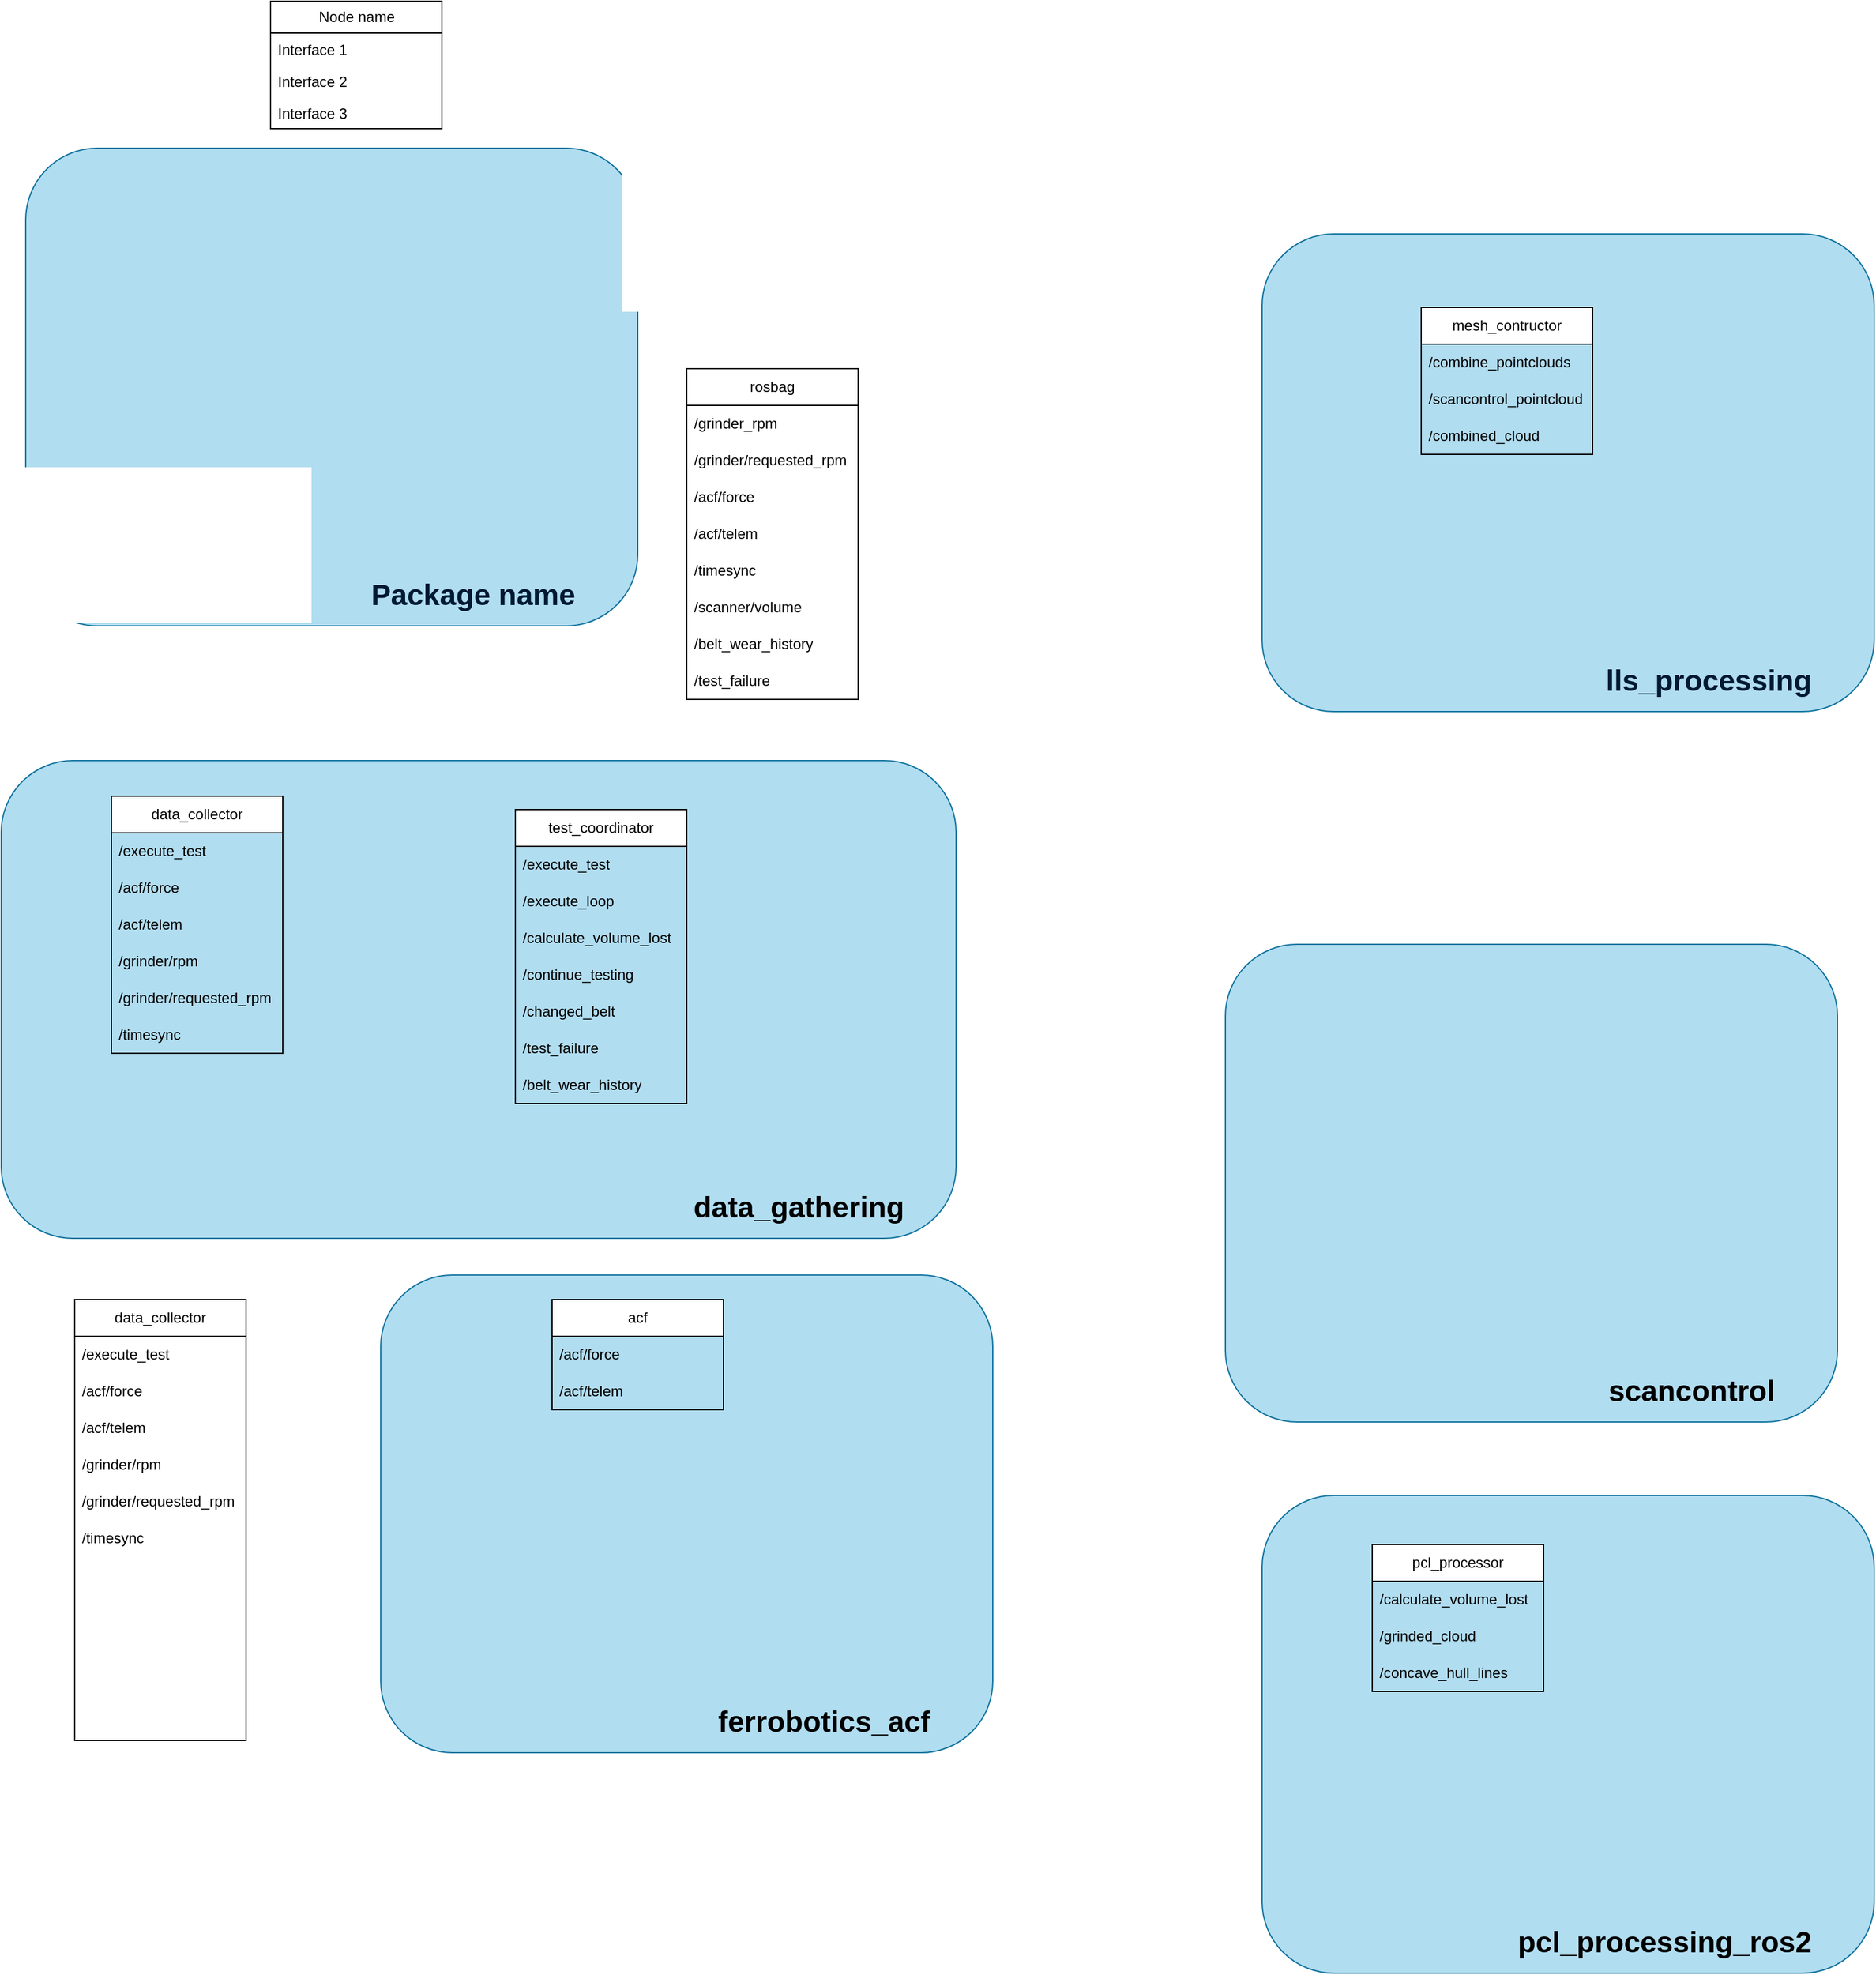 <mxfile version="24.8.3">
  <diagram name="Page-1" id="e56a1550-8fbb-45ad-956c-1786394a9013">
    <mxGraphModel dx="1005" dy="1215" grid="1" gridSize="10" guides="1" tooltips="1" connect="1" arrows="1" fold="1" page="1" pageScale="1" pageWidth="1100" pageHeight="850" background="none" math="0" shadow="0">
      <root>
        <mxCell id="0" />
        <mxCell id="1" parent="0" />
        <mxCell id="RQd-Ehmkm5gNdNe1KgtF-3" value="" style="group" parent="1" vertex="1" connectable="0">
          <mxGeometry x="60" y="190" width="500" height="390" as="geometry" />
        </mxCell>
        <mxCell id="RQd-Ehmkm5gNdNe1KgtF-1" value="" style="rounded=1;whiteSpace=wrap;html=1;fillColor=#b1ddf0;strokeColor=#10739e;" parent="RQd-Ehmkm5gNdNe1KgtF-3" vertex="1">
          <mxGeometry width="500" height="390" as="geometry" />
        </mxCell>
        <mxCell id="RQd-Ehmkm5gNdNe1KgtF-2" value="&lt;div align=&quot;right&quot;&gt;&lt;font color=&quot;#001933&quot;&gt;Package name&lt;br&gt;&lt;/font&gt;&lt;/div&gt;" style="text;strokeColor=none;fillColor=none;html=1;fontSize=24;fontStyle=1;verticalAlign=middle;align=right;movable=0;resizable=0;rotatable=0;deletable=0;editable=0;locked=1;connectable=0;" parent="RQd-Ehmkm5gNdNe1KgtF-3" vertex="1">
          <mxGeometry x="40" y="340" width="410" height="50" as="geometry" />
        </mxCell>
        <mxCell id="RQd-Ehmkm5gNdNe1KgtF-6" value="Node name" style="swimlane;fontStyle=0;childLayout=stackLayout;horizontal=1;startSize=26;horizontalStack=0;resizeParent=1;resizeParentMax=0;resizeLast=0;collapsible=1;marginBottom=0;html=1;" parent="1" vertex="1">
          <mxGeometry x="260" y="70" width="140" height="104" as="geometry" />
        </mxCell>
        <mxCell id="RQd-Ehmkm5gNdNe1KgtF-7" value="Interface 1" style="text;strokeColor=none;fillColor=none;align=left;verticalAlign=top;spacingLeft=4;spacingRight=4;overflow=hidden;rotatable=0;points=[[0,0.5],[1,0.5]];portConstraint=eastwest;whiteSpace=wrap;html=1;" parent="RQd-Ehmkm5gNdNe1KgtF-6" vertex="1">
          <mxGeometry y="26" width="140" height="26" as="geometry" />
        </mxCell>
        <mxCell id="RQd-Ehmkm5gNdNe1KgtF-8" value="Interface 2" style="text;strokeColor=none;fillColor=none;align=left;verticalAlign=top;spacingLeft=4;spacingRight=4;overflow=hidden;rotatable=0;points=[[0,0.5],[1,0.5]];portConstraint=eastwest;whiteSpace=wrap;html=1;" parent="RQd-Ehmkm5gNdNe1KgtF-6" vertex="1">
          <mxGeometry y="52" width="140" height="26" as="geometry" />
        </mxCell>
        <mxCell id="RQd-Ehmkm5gNdNe1KgtF-9" value="Interface 3" style="text;strokeColor=none;fillColor=none;align=left;verticalAlign=top;spacingLeft=4;spacingRight=4;overflow=hidden;rotatable=0;points=[[0,0.5],[1,0.5]];portConstraint=eastwest;whiteSpace=wrap;html=1;" parent="RQd-Ehmkm5gNdNe1KgtF-6" vertex="1">
          <mxGeometry y="78" width="140" height="26" as="geometry" />
        </mxCell>
        <mxCell id="RQd-Ehmkm5gNdNe1KgtF-10" value="" style="group;movable=1;resizable=1;rotatable=1;deletable=1;editable=1;locked=0;connectable=1;" parent="1" vertex="1" connectable="0">
          <mxGeometry x="80" y="680" width="780" height="410" as="geometry" />
        </mxCell>
        <mxCell id="RQd-Ehmkm5gNdNe1KgtF-11" value="" style="rounded=1;whiteSpace=wrap;html=1;fillColor=#b1ddf0;strokeColor=#10739e;" parent="RQd-Ehmkm5gNdNe1KgtF-10" vertex="1">
          <mxGeometry x="-40" y="10" width="780" height="390" as="geometry" />
        </mxCell>
        <mxCell id="RQd-Ehmkm5gNdNe1KgtF-12" value="data_gathering&lt;span style=&quot;white-space: pre;&quot;&gt;&#x9;&lt;/span&gt;" style="text;strokeColor=none;fillColor=none;html=1;fontSize=24;fontStyle=1;verticalAlign=middle;align=right;movable=1;resizable=1;rotatable=1;deletable=1;editable=1;locked=0;connectable=1;" parent="RQd-Ehmkm5gNdNe1KgtF-10" vertex="1">
          <mxGeometry x="330" y="350" width="410" height="50" as="geometry" />
        </mxCell>
        <mxCell id="AFVTN6ECLoukiYmfJzBJ-27" value="data_collector" style="swimlane;fontStyle=0;childLayout=stackLayout;horizontal=1;startSize=30;horizontalStack=0;resizeParent=1;resizeParentMax=0;resizeLast=0;collapsible=1;marginBottom=0;whiteSpace=wrap;html=1;" vertex="1" parent="RQd-Ehmkm5gNdNe1KgtF-10">
          <mxGeometry x="50" y="39" width="140" height="210" as="geometry" />
        </mxCell>
        <mxCell id="AFVTN6ECLoukiYmfJzBJ-28" value="/execute_test&lt;span style=&quot;white-space: pre;&quot;&gt;&#x9;&lt;/span&gt;" style="text;strokeColor=none;fillColor=none;align=left;verticalAlign=middle;spacingLeft=4;spacingRight=4;overflow=hidden;points=[[0,0.5],[1,0.5]];portConstraint=eastwest;rotatable=0;whiteSpace=wrap;html=1;" vertex="1" parent="AFVTN6ECLoukiYmfJzBJ-27">
          <mxGeometry y="30" width="140" height="30" as="geometry" />
        </mxCell>
        <mxCell id="AFVTN6ECLoukiYmfJzBJ-29" value="/acf/force" style="text;strokeColor=none;fillColor=none;align=left;verticalAlign=middle;spacingLeft=4;spacingRight=4;overflow=hidden;points=[[0,0.5],[1,0.5]];portConstraint=eastwest;rotatable=0;whiteSpace=wrap;html=1;" vertex="1" parent="AFVTN6ECLoukiYmfJzBJ-27">
          <mxGeometry y="60" width="140" height="30" as="geometry" />
        </mxCell>
        <mxCell id="AFVTN6ECLoukiYmfJzBJ-32" value="/acf/telem" style="text;strokeColor=none;fillColor=none;align=left;verticalAlign=middle;spacingLeft=4;spacingRight=4;overflow=hidden;points=[[0,0.5],[1,0.5]];portConstraint=eastwest;rotatable=0;whiteSpace=wrap;html=1;" vertex="1" parent="AFVTN6ECLoukiYmfJzBJ-27">
          <mxGeometry y="90" width="140" height="30" as="geometry" />
        </mxCell>
        <mxCell id="AFVTN6ECLoukiYmfJzBJ-30" value="/grinder/rpm" style="text;strokeColor=none;fillColor=none;align=left;verticalAlign=middle;spacingLeft=4;spacingRight=4;overflow=hidden;points=[[0,0.5],[1,0.5]];portConstraint=eastwest;rotatable=0;whiteSpace=wrap;html=1;" vertex="1" parent="AFVTN6ECLoukiYmfJzBJ-27">
          <mxGeometry y="120" width="140" height="30" as="geometry" />
        </mxCell>
        <mxCell id="AFVTN6ECLoukiYmfJzBJ-31" value="/grinder/requested_rpm" style="text;strokeColor=none;fillColor=none;align=left;verticalAlign=middle;spacingLeft=4;spacingRight=4;overflow=hidden;points=[[0,0.5],[1,0.5]];portConstraint=eastwest;rotatable=0;whiteSpace=wrap;html=1;" vertex="1" parent="AFVTN6ECLoukiYmfJzBJ-27">
          <mxGeometry y="150" width="140" height="30" as="geometry" />
        </mxCell>
        <mxCell id="AFVTN6ECLoukiYmfJzBJ-33" value="/timesync" style="text;strokeColor=none;fillColor=none;align=left;verticalAlign=middle;spacingLeft=4;spacingRight=4;overflow=hidden;points=[[0,0.5],[1,0.5]];portConstraint=eastwest;rotatable=0;whiteSpace=wrap;html=1;" vertex="1" parent="AFVTN6ECLoukiYmfJzBJ-27">
          <mxGeometry y="180" width="140" height="30" as="geometry" />
        </mxCell>
        <mxCell id="AFVTN6ECLoukiYmfJzBJ-66" value="test_coordinator" style="swimlane;fontStyle=0;childLayout=stackLayout;horizontal=1;startSize=30;horizontalStack=0;resizeParent=1;resizeParentMax=0;resizeLast=0;collapsible=1;marginBottom=0;whiteSpace=wrap;html=1;" vertex="1" parent="RQd-Ehmkm5gNdNe1KgtF-10">
          <mxGeometry x="380" y="50" width="140" height="240" as="geometry" />
        </mxCell>
        <mxCell id="AFVTN6ECLoukiYmfJzBJ-67" value="/execute_test" style="text;strokeColor=none;fillColor=none;align=left;verticalAlign=middle;spacingLeft=4;spacingRight=4;overflow=hidden;points=[[0,0.5],[1,0.5]];portConstraint=eastwest;rotatable=0;whiteSpace=wrap;html=1;" vertex="1" parent="AFVTN6ECLoukiYmfJzBJ-66">
          <mxGeometry y="30" width="140" height="30" as="geometry" />
        </mxCell>
        <mxCell id="AFVTN6ECLoukiYmfJzBJ-68" value="/execute_loop" style="text;strokeColor=none;fillColor=none;align=left;verticalAlign=middle;spacingLeft=4;spacingRight=4;overflow=hidden;points=[[0,0.5],[1,0.5]];portConstraint=eastwest;rotatable=0;whiteSpace=wrap;html=1;" vertex="1" parent="AFVTN6ECLoukiYmfJzBJ-66">
          <mxGeometry y="60" width="140" height="30" as="geometry" />
        </mxCell>
        <mxCell id="AFVTN6ECLoukiYmfJzBJ-69" value="/calculate_volume_lost" style="text;strokeColor=none;fillColor=none;align=left;verticalAlign=middle;spacingLeft=4;spacingRight=4;overflow=hidden;points=[[0,0.5],[1,0.5]];portConstraint=eastwest;rotatable=0;whiteSpace=wrap;html=1;" vertex="1" parent="AFVTN6ECLoukiYmfJzBJ-66">
          <mxGeometry y="90" width="140" height="30" as="geometry" />
        </mxCell>
        <mxCell id="AFVTN6ECLoukiYmfJzBJ-70" value="/continue_testing" style="text;strokeColor=none;fillColor=none;align=left;verticalAlign=middle;spacingLeft=4;spacingRight=4;overflow=hidden;points=[[0,0.5],[1,0.5]];portConstraint=eastwest;rotatable=0;whiteSpace=wrap;html=1;" vertex="1" parent="AFVTN6ECLoukiYmfJzBJ-66">
          <mxGeometry y="120" width="140" height="30" as="geometry" />
        </mxCell>
        <mxCell id="AFVTN6ECLoukiYmfJzBJ-71" value="/changed_belt" style="text;strokeColor=none;fillColor=none;align=left;verticalAlign=middle;spacingLeft=4;spacingRight=4;overflow=hidden;points=[[0,0.5],[1,0.5]];portConstraint=eastwest;rotatable=0;whiteSpace=wrap;html=1;" vertex="1" parent="AFVTN6ECLoukiYmfJzBJ-66">
          <mxGeometry y="150" width="140" height="30" as="geometry" />
        </mxCell>
        <mxCell id="AFVTN6ECLoukiYmfJzBJ-72" value="/test_failure" style="text;strokeColor=none;fillColor=none;align=left;verticalAlign=middle;spacingLeft=4;spacingRight=4;overflow=hidden;points=[[0,0.5],[1,0.5]];portConstraint=eastwest;rotatable=0;whiteSpace=wrap;html=1;" vertex="1" parent="AFVTN6ECLoukiYmfJzBJ-66">
          <mxGeometry y="180" width="140" height="30" as="geometry" />
        </mxCell>
        <mxCell id="AFVTN6ECLoukiYmfJzBJ-73" value="/belt_wear_history" style="text;strokeColor=none;fillColor=none;align=left;verticalAlign=middle;spacingLeft=4;spacingRight=4;overflow=hidden;points=[[0,0.5],[1,0.5]];portConstraint=eastwest;rotatable=0;whiteSpace=wrap;html=1;" vertex="1" parent="AFVTN6ECLoukiYmfJzBJ-66">
          <mxGeometry y="210" width="140" height="30" as="geometry" />
        </mxCell>
        <mxCell id="AFVTN6ECLoukiYmfJzBJ-54" value="data_collector" style="swimlane;fontStyle=0;childLayout=stackLayout;horizontal=1;startSize=30;horizontalStack=0;resizeParent=1;resizeParentMax=0;resizeLast=0;collapsible=1;marginBottom=0;whiteSpace=wrap;html=1;" vertex="1" parent="1">
          <mxGeometry x="100" y="1130" width="140" height="360" as="geometry" />
        </mxCell>
        <mxCell id="AFVTN6ECLoukiYmfJzBJ-55" value="/execute_test&lt;span style=&quot;white-space: pre;&quot;&gt;&#x9;&lt;/span&gt;" style="text;strokeColor=none;fillColor=none;align=left;verticalAlign=middle;spacingLeft=4;spacingRight=4;overflow=hidden;points=[[0,0.5],[1,0.5]];portConstraint=eastwest;rotatable=0;whiteSpace=wrap;html=1;" vertex="1" parent="AFVTN6ECLoukiYmfJzBJ-54">
          <mxGeometry y="30" width="140" height="30" as="geometry" />
        </mxCell>
        <mxCell id="AFVTN6ECLoukiYmfJzBJ-56" value="/acf/force" style="text;strokeColor=none;fillColor=none;align=left;verticalAlign=middle;spacingLeft=4;spacingRight=4;overflow=hidden;points=[[0,0.5],[1,0.5]];portConstraint=eastwest;rotatable=0;whiteSpace=wrap;html=1;" vertex="1" parent="AFVTN6ECLoukiYmfJzBJ-54">
          <mxGeometry y="60" width="140" height="30" as="geometry" />
        </mxCell>
        <mxCell id="AFVTN6ECLoukiYmfJzBJ-57" value="/acf/telem" style="text;strokeColor=none;fillColor=none;align=left;verticalAlign=middle;spacingLeft=4;spacingRight=4;overflow=hidden;points=[[0,0.5],[1,0.5]];portConstraint=eastwest;rotatable=0;whiteSpace=wrap;html=1;" vertex="1" parent="AFVTN6ECLoukiYmfJzBJ-54">
          <mxGeometry y="90" width="140" height="30" as="geometry" />
        </mxCell>
        <mxCell id="AFVTN6ECLoukiYmfJzBJ-58" value="/grinder/rpm" style="text;strokeColor=none;fillColor=none;align=left;verticalAlign=middle;spacingLeft=4;spacingRight=4;overflow=hidden;points=[[0,0.5],[1,0.5]];portConstraint=eastwest;rotatable=0;whiteSpace=wrap;html=1;" vertex="1" parent="AFVTN6ECLoukiYmfJzBJ-54">
          <mxGeometry y="120" width="140" height="30" as="geometry" />
        </mxCell>
        <mxCell id="AFVTN6ECLoukiYmfJzBJ-59" value="/grinder/requested_rpm" style="text;strokeColor=none;fillColor=none;align=left;verticalAlign=middle;spacingLeft=4;spacingRight=4;overflow=hidden;points=[[0,0.5],[1,0.5]];portConstraint=eastwest;rotatable=0;whiteSpace=wrap;html=1;" vertex="1" parent="AFVTN6ECLoukiYmfJzBJ-54">
          <mxGeometry y="150" width="140" height="30" as="geometry" />
        </mxCell>
        <mxCell id="AFVTN6ECLoukiYmfJzBJ-60" value="/timesync" style="text;strokeColor=none;fillColor=none;align=left;verticalAlign=middle;spacingLeft=4;spacingRight=4;overflow=hidden;points=[[0,0.5],[1,0.5]];portConstraint=eastwest;rotatable=0;whiteSpace=wrap;html=1;" vertex="1" parent="AFVTN6ECLoukiYmfJzBJ-54">
          <mxGeometry y="180" width="140" height="30" as="geometry" />
        </mxCell>
        <mxCell id="AFVTN6ECLoukiYmfJzBJ-61" style="text;strokeColor=none;fillColor=none;align=left;verticalAlign=middle;spacingLeft=4;spacingRight=4;overflow=hidden;points=[[0,0.5],[1,0.5]];portConstraint=eastwest;rotatable=0;whiteSpace=wrap;html=1;" vertex="1" parent="AFVTN6ECLoukiYmfJzBJ-54">
          <mxGeometry y="210" width="140" height="30" as="geometry" />
        </mxCell>
        <mxCell id="AFVTN6ECLoukiYmfJzBJ-62" style="text;strokeColor=none;fillColor=none;align=left;verticalAlign=middle;spacingLeft=4;spacingRight=4;overflow=hidden;points=[[0,0.5],[1,0.5]];portConstraint=eastwest;rotatable=0;whiteSpace=wrap;html=1;" vertex="1" parent="AFVTN6ECLoukiYmfJzBJ-54">
          <mxGeometry y="240" width="140" height="30" as="geometry" />
        </mxCell>
        <mxCell id="AFVTN6ECLoukiYmfJzBJ-63" style="text;strokeColor=none;fillColor=none;align=left;verticalAlign=middle;spacingLeft=4;spacingRight=4;overflow=hidden;points=[[0,0.5],[1,0.5]];portConstraint=eastwest;rotatable=0;whiteSpace=wrap;html=1;" vertex="1" parent="AFVTN6ECLoukiYmfJzBJ-54">
          <mxGeometry y="270" width="140" height="30" as="geometry" />
        </mxCell>
        <mxCell id="AFVTN6ECLoukiYmfJzBJ-64" style="text;strokeColor=none;fillColor=none;align=left;verticalAlign=middle;spacingLeft=4;spacingRight=4;overflow=hidden;points=[[0,0.5],[1,0.5]];portConstraint=eastwest;rotatable=0;whiteSpace=wrap;html=1;" vertex="1" parent="AFVTN6ECLoukiYmfJzBJ-54">
          <mxGeometry y="300" width="140" height="30" as="geometry" />
        </mxCell>
        <mxCell id="AFVTN6ECLoukiYmfJzBJ-65" style="text;strokeColor=none;fillColor=none;align=left;verticalAlign=middle;spacingLeft=4;spacingRight=4;overflow=hidden;points=[[0,0.5],[1,0.5]];portConstraint=eastwest;rotatable=0;whiteSpace=wrap;html=1;" vertex="1" parent="AFVTN6ECLoukiYmfJzBJ-54">
          <mxGeometry y="330" width="140" height="30" as="geometry" />
        </mxCell>
        <mxCell id="AFVTN6ECLoukiYmfJzBJ-78" value="rosbag" style="swimlane;fontStyle=0;childLayout=stackLayout;horizontal=1;startSize=30;horizontalStack=0;resizeParent=1;resizeParentMax=0;resizeLast=0;collapsible=1;marginBottom=0;whiteSpace=wrap;html=1;" vertex="1" parent="1">
          <mxGeometry x="600" y="370" width="140" height="270" as="geometry" />
        </mxCell>
        <mxCell id="AFVTN6ECLoukiYmfJzBJ-79" value="/grinder_rpm&lt;span style=&quot;white-space: pre;&quot;&gt;&#x9;&lt;/span&gt;" style="text;strokeColor=none;fillColor=none;align=left;verticalAlign=middle;spacingLeft=4;spacingRight=4;overflow=hidden;points=[[0,0.5],[1,0.5]];portConstraint=eastwest;rotatable=0;whiteSpace=wrap;html=1;" vertex="1" parent="AFVTN6ECLoukiYmfJzBJ-78">
          <mxGeometry y="30" width="140" height="30" as="geometry" />
        </mxCell>
        <mxCell id="AFVTN6ECLoukiYmfJzBJ-83" value="/grinder/requested_rpm" style="text;strokeColor=none;fillColor=none;align=left;verticalAlign=middle;spacingLeft=4;spacingRight=4;overflow=hidden;points=[[0,0.5],[1,0.5]];portConstraint=eastwest;rotatable=0;whiteSpace=wrap;html=1;" vertex="1" parent="AFVTN6ECLoukiYmfJzBJ-78">
          <mxGeometry y="60" width="140" height="30" as="geometry" />
        </mxCell>
        <mxCell id="AFVTN6ECLoukiYmfJzBJ-80" value="/acf/force" style="text;strokeColor=none;fillColor=none;align=left;verticalAlign=middle;spacingLeft=4;spacingRight=4;overflow=hidden;points=[[0,0.5],[1,0.5]];portConstraint=eastwest;rotatable=0;whiteSpace=wrap;html=1;" vertex="1" parent="AFVTN6ECLoukiYmfJzBJ-78">
          <mxGeometry y="90" width="140" height="30" as="geometry" />
        </mxCell>
        <mxCell id="AFVTN6ECLoukiYmfJzBJ-81" value="/acf/telem" style="text;strokeColor=none;fillColor=none;align=left;verticalAlign=middle;spacingLeft=4;spacingRight=4;overflow=hidden;points=[[0,0.5],[1,0.5]];portConstraint=eastwest;rotatable=0;whiteSpace=wrap;html=1;" vertex="1" parent="AFVTN6ECLoukiYmfJzBJ-78">
          <mxGeometry y="120" width="140" height="30" as="geometry" />
        </mxCell>
        <mxCell id="AFVTN6ECLoukiYmfJzBJ-84" value="/timesync" style="text;strokeColor=none;fillColor=none;align=left;verticalAlign=middle;spacingLeft=4;spacingRight=4;overflow=hidden;points=[[0,0.5],[1,0.5]];portConstraint=eastwest;rotatable=0;whiteSpace=wrap;html=1;" vertex="1" parent="AFVTN6ECLoukiYmfJzBJ-78">
          <mxGeometry y="150" width="140" height="30" as="geometry" />
        </mxCell>
        <mxCell id="AFVTN6ECLoukiYmfJzBJ-85" value="/scanner/volume" style="text;strokeColor=none;fillColor=none;align=left;verticalAlign=middle;spacingLeft=4;spacingRight=4;overflow=hidden;points=[[0,0.5],[1,0.5]];portConstraint=eastwest;rotatable=0;whiteSpace=wrap;html=1;" vertex="1" parent="AFVTN6ECLoukiYmfJzBJ-78">
          <mxGeometry y="180" width="140" height="30" as="geometry" />
        </mxCell>
        <mxCell id="AFVTN6ECLoukiYmfJzBJ-82" value="/belt_wear_history" style="text;strokeColor=none;fillColor=none;align=left;verticalAlign=middle;spacingLeft=4;spacingRight=4;overflow=hidden;points=[[0,0.5],[1,0.5]];portConstraint=eastwest;rotatable=0;whiteSpace=wrap;html=1;" vertex="1" parent="AFVTN6ECLoukiYmfJzBJ-78">
          <mxGeometry y="210" width="140" height="30" as="geometry" />
        </mxCell>
        <mxCell id="AFVTN6ECLoukiYmfJzBJ-86" value="/test_failure" style="text;strokeColor=none;fillColor=none;align=left;verticalAlign=middle;spacingLeft=4;spacingRight=4;overflow=hidden;points=[[0,0.5],[1,0.5]];portConstraint=eastwest;rotatable=0;whiteSpace=wrap;html=1;" vertex="1" parent="AFVTN6ECLoukiYmfJzBJ-78">
          <mxGeometry y="240" width="140" height="30" as="geometry" />
        </mxCell>
        <mxCell id="AFVTN6ECLoukiYmfJzBJ-90" value="" style="group" vertex="1" connectable="0" parent="1">
          <mxGeometry x="350" y="1110" width="500" height="390" as="geometry" />
        </mxCell>
        <mxCell id="AFVTN6ECLoukiYmfJzBJ-91" value="" style="rounded=1;whiteSpace=wrap;html=1;fillColor=#b1ddf0;strokeColor=#10739e;" vertex="1" parent="AFVTN6ECLoukiYmfJzBJ-90">
          <mxGeometry width="500" height="390" as="geometry" />
        </mxCell>
        <mxCell id="AFVTN6ECLoukiYmfJzBJ-92" value="ferrobotics_acf" style="text;strokeColor=none;fillColor=none;html=1;fontSize=24;fontStyle=1;verticalAlign=middle;align=right;movable=0;resizable=0;rotatable=0;deletable=0;editable=0;locked=1;connectable=0;" vertex="1" parent="AFVTN6ECLoukiYmfJzBJ-90">
          <mxGeometry x="40" y="340" width="410" height="50" as="geometry" />
        </mxCell>
        <mxCell id="AFVTN6ECLoukiYmfJzBJ-93" value="acf" style="swimlane;fontStyle=0;childLayout=stackLayout;horizontal=1;startSize=30;horizontalStack=0;resizeParent=1;resizeParentMax=0;resizeLast=0;collapsible=1;marginBottom=0;whiteSpace=wrap;html=1;" vertex="1" parent="AFVTN6ECLoukiYmfJzBJ-90">
          <mxGeometry x="140" y="20" width="140" height="90" as="geometry" />
        </mxCell>
        <mxCell id="AFVTN6ECLoukiYmfJzBJ-95" value="/acf/force" style="text;strokeColor=none;fillColor=none;align=left;verticalAlign=middle;spacingLeft=4;spacingRight=4;overflow=hidden;points=[[0,0.5],[1,0.5]];portConstraint=eastwest;rotatable=0;whiteSpace=wrap;html=1;" vertex="1" parent="AFVTN6ECLoukiYmfJzBJ-93">
          <mxGeometry y="30" width="140" height="30" as="geometry" />
        </mxCell>
        <mxCell id="AFVTN6ECLoukiYmfJzBJ-96" value="/acf/telem" style="text;strokeColor=none;fillColor=none;align=left;verticalAlign=middle;spacingLeft=4;spacingRight=4;overflow=hidden;points=[[0,0.5],[1,0.5]];portConstraint=eastwest;rotatable=0;whiteSpace=wrap;html=1;" vertex="1" parent="AFVTN6ECLoukiYmfJzBJ-93">
          <mxGeometry y="60" width="140" height="30" as="geometry" />
        </mxCell>
        <mxCell id="AFVTN6ECLoukiYmfJzBJ-105" value="" style="group" vertex="1" connectable="0" parent="1">
          <mxGeometry x="1070" y="260" width="500" height="390" as="geometry" />
        </mxCell>
        <mxCell id="AFVTN6ECLoukiYmfJzBJ-106" value="" style="rounded=1;whiteSpace=wrap;html=1;fillColor=#b1ddf0;strokeColor=#10739e;" vertex="1" parent="AFVTN6ECLoukiYmfJzBJ-105">
          <mxGeometry width="500" height="390" as="geometry" />
        </mxCell>
        <mxCell id="AFVTN6ECLoukiYmfJzBJ-107" value="&lt;div align=&quot;right&quot;&gt;&lt;font color=&quot;#001933&quot;&gt;lls_processing&lt;br&gt;&lt;/font&gt;&lt;/div&gt;" style="text;strokeColor=none;fillColor=none;html=1;fontSize=24;fontStyle=1;verticalAlign=middle;align=right;movable=0;resizable=0;rotatable=0;deletable=0;editable=0;locked=1;connectable=0;" vertex="1" parent="AFVTN6ECLoukiYmfJzBJ-105">
          <mxGeometry x="40" y="340" width="410" height="50" as="geometry" />
        </mxCell>
        <mxCell id="AFVTN6ECLoukiYmfJzBJ-111" value="mesh_contructor" style="swimlane;fontStyle=0;childLayout=stackLayout;horizontal=1;startSize=30;horizontalStack=0;resizeParent=1;resizeParentMax=0;resizeLast=0;collapsible=1;marginBottom=0;whiteSpace=wrap;html=1;" vertex="1" parent="AFVTN6ECLoukiYmfJzBJ-105">
          <mxGeometry x="130" y="60" width="140" height="120" as="geometry" />
        </mxCell>
        <mxCell id="AFVTN6ECLoukiYmfJzBJ-114" value="/combine_pointclouds" style="text;strokeColor=none;fillColor=none;align=left;verticalAlign=middle;spacingLeft=4;spacingRight=4;overflow=hidden;points=[[0,0.5],[1,0.5]];portConstraint=eastwest;rotatable=0;whiteSpace=wrap;html=1;" vertex="1" parent="AFVTN6ECLoukiYmfJzBJ-111">
          <mxGeometry y="30" width="140" height="30" as="geometry" />
        </mxCell>
        <mxCell id="AFVTN6ECLoukiYmfJzBJ-112" value="/scancontrol_pointcloud" style="text;strokeColor=none;fillColor=none;align=left;verticalAlign=middle;spacingLeft=4;spacingRight=4;overflow=hidden;points=[[0,0.5],[1,0.5]];portConstraint=eastwest;rotatable=0;whiteSpace=wrap;html=1;" vertex="1" parent="AFVTN6ECLoukiYmfJzBJ-111">
          <mxGeometry y="60" width="140" height="30" as="geometry" />
        </mxCell>
        <mxCell id="AFVTN6ECLoukiYmfJzBJ-113" value="/combined_cloud" style="text;strokeColor=none;fillColor=none;align=left;verticalAlign=middle;spacingLeft=4;spacingRight=4;overflow=hidden;points=[[0,0.5],[1,0.5]];portConstraint=eastwest;rotatable=0;whiteSpace=wrap;html=1;" vertex="1" parent="AFVTN6ECLoukiYmfJzBJ-111">
          <mxGeometry y="90" width="140" height="30" as="geometry" />
        </mxCell>
        <mxCell id="AFVTN6ECLoukiYmfJzBJ-108" value="" style="group" vertex="1" connectable="0" parent="1">
          <mxGeometry x="1040" y="840" width="500" height="390" as="geometry" />
        </mxCell>
        <mxCell id="AFVTN6ECLoukiYmfJzBJ-109" value="" style="rounded=1;whiteSpace=wrap;html=1;fillColor=#b1ddf0;strokeColor=#10739e;" vertex="1" parent="AFVTN6ECLoukiYmfJzBJ-108">
          <mxGeometry width="500" height="390" as="geometry" />
        </mxCell>
        <mxCell id="AFVTN6ECLoukiYmfJzBJ-110" value="scancontrol" style="text;strokeColor=none;fillColor=none;html=1;fontSize=24;fontStyle=1;verticalAlign=middle;align=right;movable=1;resizable=1;rotatable=1;deletable=1;editable=1;locked=0;connectable=1;" vertex="1" parent="AFVTN6ECLoukiYmfJzBJ-108">
          <mxGeometry x="40" y="340" width="410" height="50" as="geometry" />
        </mxCell>
        <mxCell id="AFVTN6ECLoukiYmfJzBJ-120" value="" style="group" vertex="1" connectable="0" parent="1">
          <mxGeometry x="1070" y="1290" width="500" height="390" as="geometry" />
        </mxCell>
        <mxCell id="AFVTN6ECLoukiYmfJzBJ-121" value="" style="rounded=1;whiteSpace=wrap;html=1;fillColor=#b1ddf0;strokeColor=#10739e;" vertex="1" parent="AFVTN6ECLoukiYmfJzBJ-120">
          <mxGeometry width="500" height="390" as="geometry" />
        </mxCell>
        <mxCell id="AFVTN6ECLoukiYmfJzBJ-122" value="pcl_processing_ros2" style="text;strokeColor=none;fillColor=none;html=1;fontSize=24;fontStyle=1;verticalAlign=middle;align=right;movable=0;resizable=0;rotatable=0;deletable=0;editable=0;locked=1;connectable=0;" vertex="1" parent="AFVTN6ECLoukiYmfJzBJ-120">
          <mxGeometry x="40" y="340" width="410" height="50" as="geometry" />
        </mxCell>
        <mxCell id="AFVTN6ECLoukiYmfJzBJ-130" value="pcl_processor" style="swimlane;fontStyle=0;childLayout=stackLayout;horizontal=1;startSize=30;horizontalStack=0;resizeParent=1;resizeParentMax=0;resizeLast=0;collapsible=1;marginBottom=0;whiteSpace=wrap;html=1;" vertex="1" parent="AFVTN6ECLoukiYmfJzBJ-120">
          <mxGeometry x="90" y="40" width="140" height="120" as="geometry" />
        </mxCell>
        <mxCell id="AFVTN6ECLoukiYmfJzBJ-131" value="/calculate_volume_lost" style="text;strokeColor=none;fillColor=none;align=left;verticalAlign=middle;spacingLeft=4;spacingRight=4;overflow=hidden;points=[[0,0.5],[1,0.5]];portConstraint=eastwest;rotatable=0;whiteSpace=wrap;html=1;" vertex="1" parent="AFVTN6ECLoukiYmfJzBJ-130">
          <mxGeometry y="30" width="140" height="30" as="geometry" />
        </mxCell>
        <mxCell id="AFVTN6ECLoukiYmfJzBJ-132" value="/grinded_cloud" style="text;strokeColor=none;fillColor=none;align=left;verticalAlign=middle;spacingLeft=4;spacingRight=4;overflow=hidden;points=[[0,0.5],[1,0.5]];portConstraint=eastwest;rotatable=0;whiteSpace=wrap;html=1;" vertex="1" parent="AFVTN6ECLoukiYmfJzBJ-130">
          <mxGeometry y="60" width="140" height="30" as="geometry" />
        </mxCell>
        <mxCell id="AFVTN6ECLoukiYmfJzBJ-133" value="/concave_hull_lines" style="text;strokeColor=none;fillColor=none;align=left;verticalAlign=middle;spacingLeft=4;spacingRight=4;overflow=hidden;points=[[0,0.5],[1,0.5]];portConstraint=eastwest;rotatable=0;whiteSpace=wrap;html=1;" vertex="1" parent="AFVTN6ECLoukiYmfJzBJ-130">
          <mxGeometry y="90" width="140" height="30" as="geometry" />
        </mxCell>
      </root>
    </mxGraphModel>
  </diagram>
</mxfile>
